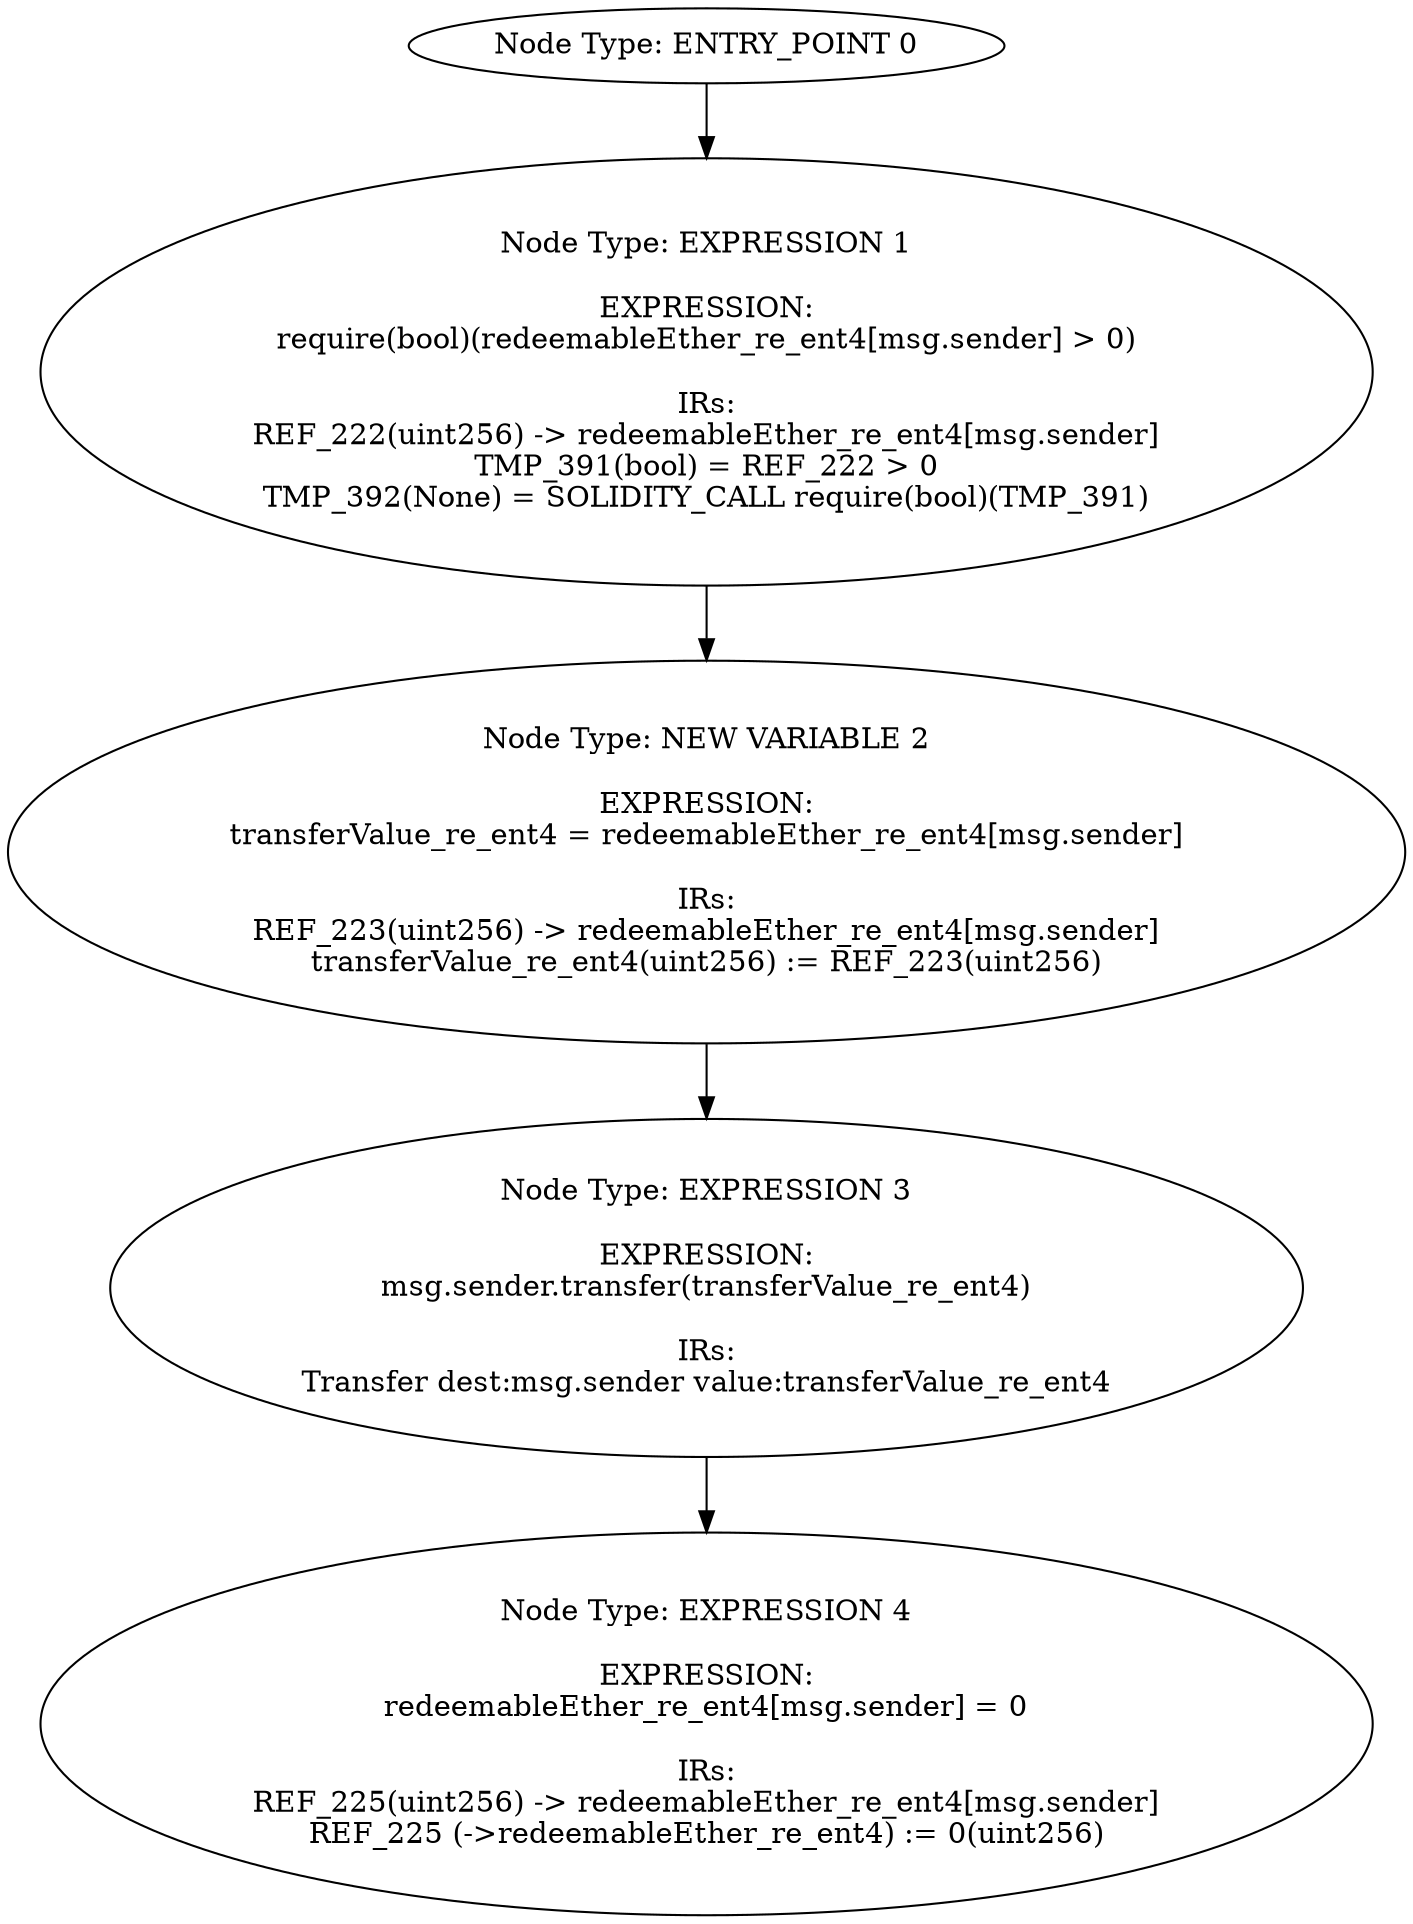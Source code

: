 digraph{
0[label="Node Type: ENTRY_POINT 0
"];
0->1;
1[label="Node Type: EXPRESSION 1

EXPRESSION:
require(bool)(redeemableEther_re_ent4[msg.sender] > 0)

IRs:
REF_222(uint256) -> redeemableEther_re_ent4[msg.sender]
TMP_391(bool) = REF_222 > 0
TMP_392(None) = SOLIDITY_CALL require(bool)(TMP_391)"];
1->2;
2[label="Node Type: NEW VARIABLE 2

EXPRESSION:
transferValue_re_ent4 = redeemableEther_re_ent4[msg.sender]

IRs:
REF_223(uint256) -> redeemableEther_re_ent4[msg.sender]
transferValue_re_ent4(uint256) := REF_223(uint256)"];
2->3;
3[label="Node Type: EXPRESSION 3

EXPRESSION:
msg.sender.transfer(transferValue_re_ent4)

IRs:
Transfer dest:msg.sender value:transferValue_re_ent4"];
3->4;
4[label="Node Type: EXPRESSION 4

EXPRESSION:
redeemableEther_re_ent4[msg.sender] = 0

IRs:
REF_225(uint256) -> redeemableEther_re_ent4[msg.sender]
REF_225 (->redeemableEther_re_ent4) := 0(uint256)"];
}

